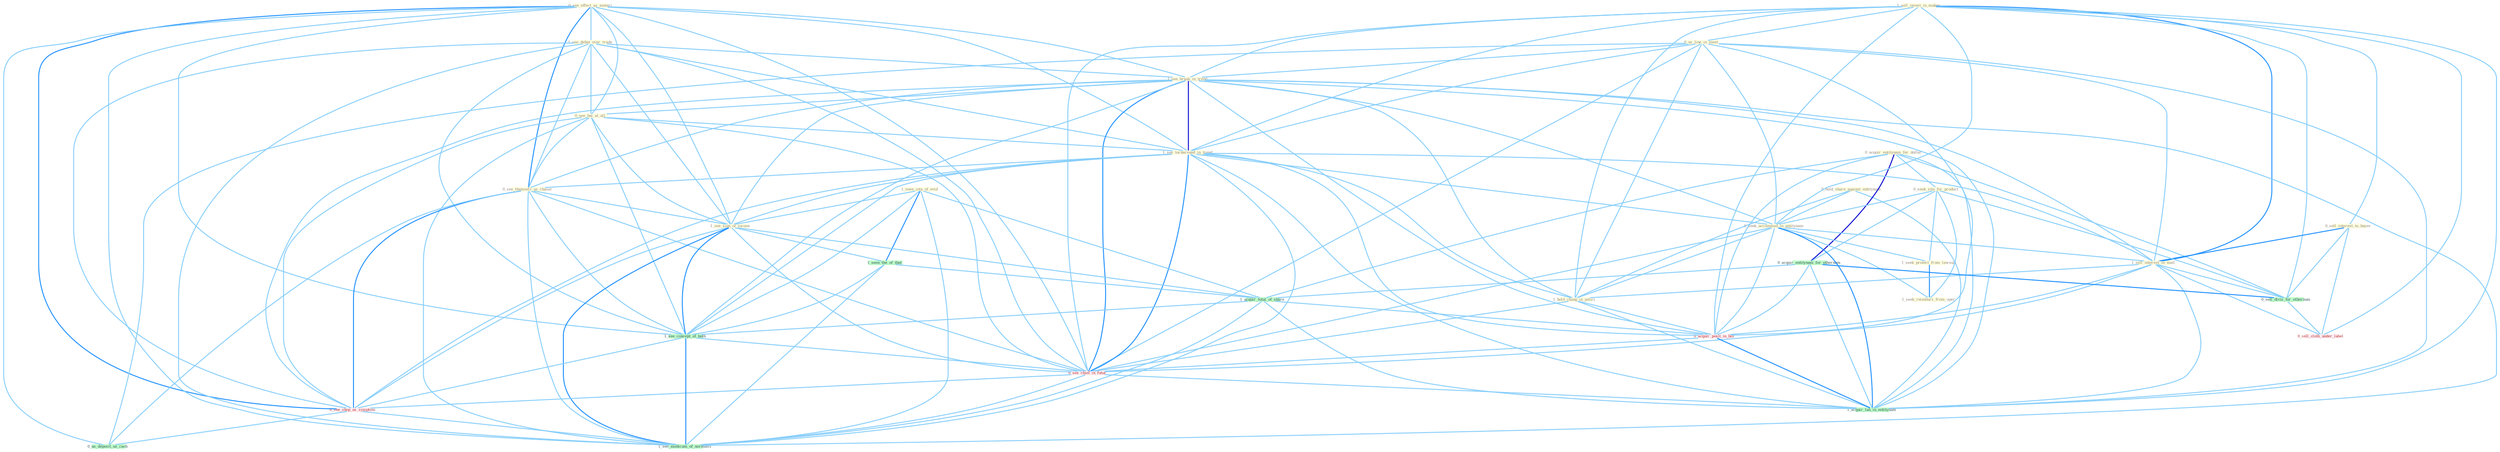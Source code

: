 Graph G{ 
    node
    [shape=polygon,style=filled,width=.5,height=.06,color="#BDFCC9",fixedsize=true,fontsize=4,
    fontcolor="#2f4f4f"];
    {node
    [color="#ffffe0", fontcolor="#8b7d6b"] "0_hold_share_against_entitynam " "0_acquir_entitynam_for_dollar " "1_sell_invest_in_maker " "0_see_effect_as_materi " "1_see_debat_over_trade " "0_us_line_in_meet " "1_see_break_in_trend " "0_see_bui_at_all " "1_see_turnaround_in_trend " "1_seen_iota_of_evid " "0_sell_interest_to_buyer " "0_seek_site_for_product " "0_seek_accommod_in_entitynam " "1_seek_protect_from_lawsuit " "0_see_themselv_as_chaser " "1_see_sign_of_swoon " "1_sell_interest_in_mall " "1_hold_chang_in_polici " "1_seek_reimburs_from_oper "}
{node [color="#fff0f5", fontcolor="#b22222"] "0_sell_cloth_under_label " "0_acquir_posit_in_bid " "0_see_chief_in_futur " "0_see_shop_as_symptom "}
edge [color="#B0E2FF"];

	"0_hold_share_against_entitynam " -- "0_seek_accommod_in_entitynam " [w="1", color="#87cefa" ];
	"0_hold_share_against_entitynam " -- "1_hold_chang_in_polici " [w="1", color="#87cefa" ];
	"0_hold_share_against_entitynam " -- "1_acquir_lab_in_entitynam " [w="1", color="#87cefa" ];
	"0_acquir_entitynam_for_dollar " -- "0_seek_site_for_product " [w="1", color="#87cefa" ];
	"0_acquir_entitynam_for_dollar " -- "0_acquir_entitynam_for_othernum " [w="3", color="#0000cd" , len=0.6];
	"0_acquir_entitynam_for_dollar " -- "0_sell_divis_for_othernum " [w="1", color="#87cefa" ];
	"0_acquir_entitynam_for_dollar " -- "1_acquir_total_of_share " [w="1", color="#87cefa" ];
	"0_acquir_entitynam_for_dollar " -- "0_acquir_posit_in_bid " [w="1", color="#87cefa" ];
	"0_acquir_entitynam_for_dollar " -- "1_acquir_lab_in_entitynam " [w="1", color="#87cefa" ];
	"1_sell_invest_in_maker " -- "0_us_line_in_meet " [w="1", color="#87cefa" ];
	"1_sell_invest_in_maker " -- "1_see_break_in_trend " [w="1", color="#87cefa" ];
	"1_sell_invest_in_maker " -- "1_see_turnaround_in_trend " [w="1", color="#87cefa" ];
	"1_sell_invest_in_maker " -- "0_sell_interest_to_buyer " [w="1", color="#87cefa" ];
	"1_sell_invest_in_maker " -- "0_seek_accommod_in_entitynam " [w="1", color="#87cefa" ];
	"1_sell_invest_in_maker " -- "1_sell_interest_in_mall " [w="2", color="#1e90ff" , len=0.8];
	"1_sell_invest_in_maker " -- "1_hold_chang_in_polici " [w="1", color="#87cefa" ];
	"1_sell_invest_in_maker " -- "0_sell_divis_for_othernum " [w="1", color="#87cefa" ];
	"1_sell_invest_in_maker " -- "0_sell_cloth_under_label " [w="1", color="#87cefa" ];
	"1_sell_invest_in_maker " -- "0_acquir_posit_in_bid " [w="1", color="#87cefa" ];
	"1_sell_invest_in_maker " -- "0_see_chief_in_futur " [w="1", color="#87cefa" ];
	"1_sell_invest_in_maker " -- "1_acquir_lab_in_entitynam " [w="1", color="#87cefa" ];
	"0_see_effect_as_materi " -- "1_see_debat_over_trade " [w="1", color="#87cefa" ];
	"0_see_effect_as_materi " -- "1_see_break_in_trend " [w="1", color="#87cefa" ];
	"0_see_effect_as_materi " -- "0_see_bui_at_all " [w="1", color="#87cefa" ];
	"0_see_effect_as_materi " -- "1_see_turnaround_in_trend " [w="1", color="#87cefa" ];
	"0_see_effect_as_materi " -- "0_see_themselv_as_chaser " [w="2", color="#1e90ff" , len=0.8];
	"0_see_effect_as_materi " -- "1_see_sign_of_swoon " [w="1", color="#87cefa" ];
	"0_see_effect_as_materi " -- "1_see_concept_of_both " [w="1", color="#87cefa" ];
	"0_see_effect_as_materi " -- "0_see_chief_in_futur " [w="1", color="#87cefa" ];
	"0_see_effect_as_materi " -- "0_see_shop_as_symptom " [w="2", color="#1e90ff" , len=0.8];
	"0_see_effect_as_materi " -- "0_us_deposit_as_cach " [w="1", color="#87cefa" ];
	"0_see_effect_as_materi " -- "1_see_modicum_of_normalci " [w="1", color="#87cefa" ];
	"1_see_debat_over_trade " -- "1_see_break_in_trend " [w="1", color="#87cefa" ];
	"1_see_debat_over_trade " -- "0_see_bui_at_all " [w="1", color="#87cefa" ];
	"1_see_debat_over_trade " -- "1_see_turnaround_in_trend " [w="1", color="#87cefa" ];
	"1_see_debat_over_trade " -- "0_see_themselv_as_chaser " [w="1", color="#87cefa" ];
	"1_see_debat_over_trade " -- "1_see_sign_of_swoon " [w="1", color="#87cefa" ];
	"1_see_debat_over_trade " -- "1_see_concept_of_both " [w="1", color="#87cefa" ];
	"1_see_debat_over_trade " -- "0_see_chief_in_futur " [w="1", color="#87cefa" ];
	"1_see_debat_over_trade " -- "0_see_shop_as_symptom " [w="1", color="#87cefa" ];
	"1_see_debat_over_trade " -- "1_see_modicum_of_normalci " [w="1", color="#87cefa" ];
	"0_us_line_in_meet " -- "1_see_break_in_trend " [w="1", color="#87cefa" ];
	"0_us_line_in_meet " -- "1_see_turnaround_in_trend " [w="1", color="#87cefa" ];
	"0_us_line_in_meet " -- "0_seek_accommod_in_entitynam " [w="1", color="#87cefa" ];
	"0_us_line_in_meet " -- "1_sell_interest_in_mall " [w="1", color="#87cefa" ];
	"0_us_line_in_meet " -- "1_hold_chang_in_polici " [w="1", color="#87cefa" ];
	"0_us_line_in_meet " -- "0_acquir_posit_in_bid " [w="1", color="#87cefa" ];
	"0_us_line_in_meet " -- "0_see_chief_in_futur " [w="1", color="#87cefa" ];
	"0_us_line_in_meet " -- "1_acquir_lab_in_entitynam " [w="1", color="#87cefa" ];
	"0_us_line_in_meet " -- "0_us_deposit_as_cach " [w="1", color="#87cefa" ];
	"1_see_break_in_trend " -- "0_see_bui_at_all " [w="1", color="#87cefa" ];
	"1_see_break_in_trend " -- "1_see_turnaround_in_trend " [w="3", color="#0000cd" , len=0.6];
	"1_see_break_in_trend " -- "0_seek_accommod_in_entitynam " [w="1", color="#87cefa" ];
	"1_see_break_in_trend " -- "0_see_themselv_as_chaser " [w="1", color="#87cefa" ];
	"1_see_break_in_trend " -- "1_see_sign_of_swoon " [w="1", color="#87cefa" ];
	"1_see_break_in_trend " -- "1_sell_interest_in_mall " [w="1", color="#87cefa" ];
	"1_see_break_in_trend " -- "1_hold_chang_in_polici " [w="1", color="#87cefa" ];
	"1_see_break_in_trend " -- "0_acquir_posit_in_bid " [w="1", color="#87cefa" ];
	"1_see_break_in_trend " -- "1_see_concept_of_both " [w="1", color="#87cefa" ];
	"1_see_break_in_trend " -- "0_see_chief_in_futur " [w="2", color="#1e90ff" , len=0.8];
	"1_see_break_in_trend " -- "0_see_shop_as_symptom " [w="1", color="#87cefa" ];
	"1_see_break_in_trend " -- "1_acquir_lab_in_entitynam " [w="1", color="#87cefa" ];
	"1_see_break_in_trend " -- "1_see_modicum_of_normalci " [w="1", color="#87cefa" ];
	"0_see_bui_at_all " -- "1_see_turnaround_in_trend " [w="1", color="#87cefa" ];
	"0_see_bui_at_all " -- "0_see_themselv_as_chaser " [w="1", color="#87cefa" ];
	"0_see_bui_at_all " -- "1_see_sign_of_swoon " [w="1", color="#87cefa" ];
	"0_see_bui_at_all " -- "1_see_concept_of_both " [w="1", color="#87cefa" ];
	"0_see_bui_at_all " -- "0_see_chief_in_futur " [w="1", color="#87cefa" ];
	"0_see_bui_at_all " -- "0_see_shop_as_symptom " [w="1", color="#87cefa" ];
	"0_see_bui_at_all " -- "1_see_modicum_of_normalci " [w="1", color="#87cefa" ];
	"1_see_turnaround_in_trend " -- "0_seek_accommod_in_entitynam " [w="1", color="#87cefa" ];
	"1_see_turnaround_in_trend " -- "0_see_themselv_as_chaser " [w="1", color="#87cefa" ];
	"1_see_turnaround_in_trend " -- "1_see_sign_of_swoon " [w="1", color="#87cefa" ];
	"1_see_turnaround_in_trend " -- "1_sell_interest_in_mall " [w="1", color="#87cefa" ];
	"1_see_turnaround_in_trend " -- "1_hold_chang_in_polici " [w="1", color="#87cefa" ];
	"1_see_turnaround_in_trend " -- "0_acquir_posit_in_bid " [w="1", color="#87cefa" ];
	"1_see_turnaround_in_trend " -- "1_see_concept_of_both " [w="1", color="#87cefa" ];
	"1_see_turnaround_in_trend " -- "0_see_chief_in_futur " [w="2", color="#1e90ff" , len=0.8];
	"1_see_turnaround_in_trend " -- "0_see_shop_as_symptom " [w="1", color="#87cefa" ];
	"1_see_turnaround_in_trend " -- "1_acquir_lab_in_entitynam " [w="1", color="#87cefa" ];
	"1_see_turnaround_in_trend " -- "1_see_modicum_of_normalci " [w="1", color="#87cefa" ];
	"1_seen_iota_of_evid " -- "1_see_sign_of_swoon " [w="1", color="#87cefa" ];
	"1_seen_iota_of_evid " -- "1_seen_the_of_that " [w="2", color="#1e90ff" , len=0.8];
	"1_seen_iota_of_evid " -- "1_acquir_total_of_share " [w="1", color="#87cefa" ];
	"1_seen_iota_of_evid " -- "1_see_concept_of_both " [w="1", color="#87cefa" ];
	"1_seen_iota_of_evid " -- "1_see_modicum_of_normalci " [w="1", color="#87cefa" ];
	"0_sell_interest_to_buyer " -- "1_sell_interest_in_mall " [w="2", color="#1e90ff" , len=0.8];
	"0_sell_interest_to_buyer " -- "0_sell_divis_for_othernum " [w="1", color="#87cefa" ];
	"0_sell_interest_to_buyer " -- "0_sell_cloth_under_label " [w="1", color="#87cefa" ];
	"0_seek_site_for_product " -- "0_seek_accommod_in_entitynam " [w="1", color="#87cefa" ];
	"0_seek_site_for_product " -- "1_seek_protect_from_lawsuit " [w="1", color="#87cefa" ];
	"0_seek_site_for_product " -- "1_seek_reimburs_from_oper " [w="1", color="#87cefa" ];
	"0_seek_site_for_product " -- "0_acquir_entitynam_for_othernum " [w="1", color="#87cefa" ];
	"0_seek_site_for_product " -- "0_sell_divis_for_othernum " [w="1", color="#87cefa" ];
	"0_seek_accommod_in_entitynam " -- "1_seek_protect_from_lawsuit " [w="1", color="#87cefa" ];
	"0_seek_accommod_in_entitynam " -- "1_sell_interest_in_mall " [w="1", color="#87cefa" ];
	"0_seek_accommod_in_entitynam " -- "1_hold_chang_in_polici " [w="1", color="#87cefa" ];
	"0_seek_accommod_in_entitynam " -- "1_seek_reimburs_from_oper " [w="1", color="#87cefa" ];
	"0_seek_accommod_in_entitynam " -- "0_acquir_posit_in_bid " [w="1", color="#87cefa" ];
	"0_seek_accommod_in_entitynam " -- "0_see_chief_in_futur " [w="1", color="#87cefa" ];
	"0_seek_accommod_in_entitynam " -- "1_acquir_lab_in_entitynam " [w="2", color="#1e90ff" , len=0.8];
	"1_seek_protect_from_lawsuit " -- "1_seek_reimburs_from_oper " [w="2", color="#1e90ff" , len=0.8];
	"0_see_themselv_as_chaser " -- "1_see_sign_of_swoon " [w="1", color="#87cefa" ];
	"0_see_themselv_as_chaser " -- "1_see_concept_of_both " [w="1", color="#87cefa" ];
	"0_see_themselv_as_chaser " -- "0_see_chief_in_futur " [w="1", color="#87cefa" ];
	"0_see_themselv_as_chaser " -- "0_see_shop_as_symptom " [w="2", color="#1e90ff" , len=0.8];
	"0_see_themselv_as_chaser " -- "0_us_deposit_as_cach " [w="1", color="#87cefa" ];
	"0_see_themselv_as_chaser " -- "1_see_modicum_of_normalci " [w="1", color="#87cefa" ];
	"1_see_sign_of_swoon " -- "1_seen_the_of_that " [w="1", color="#87cefa" ];
	"1_see_sign_of_swoon " -- "1_acquir_total_of_share " [w="1", color="#87cefa" ];
	"1_see_sign_of_swoon " -- "1_see_concept_of_both " [w="2", color="#1e90ff" , len=0.8];
	"1_see_sign_of_swoon " -- "0_see_chief_in_futur " [w="1", color="#87cefa" ];
	"1_see_sign_of_swoon " -- "0_see_shop_as_symptom " [w="1", color="#87cefa" ];
	"1_see_sign_of_swoon " -- "1_see_modicum_of_normalci " [w="2", color="#1e90ff" , len=0.8];
	"1_sell_interest_in_mall " -- "1_hold_chang_in_polici " [w="1", color="#87cefa" ];
	"1_sell_interest_in_mall " -- "0_sell_divis_for_othernum " [w="1", color="#87cefa" ];
	"1_sell_interest_in_mall " -- "0_sell_cloth_under_label " [w="1", color="#87cefa" ];
	"1_sell_interest_in_mall " -- "0_acquir_posit_in_bid " [w="1", color="#87cefa" ];
	"1_sell_interest_in_mall " -- "0_see_chief_in_futur " [w="1", color="#87cefa" ];
	"1_sell_interest_in_mall " -- "1_acquir_lab_in_entitynam " [w="1", color="#87cefa" ];
	"1_hold_chang_in_polici " -- "0_acquir_posit_in_bid " [w="1", color="#87cefa" ];
	"1_hold_chang_in_polici " -- "0_see_chief_in_futur " [w="1", color="#87cefa" ];
	"1_hold_chang_in_polici " -- "1_acquir_lab_in_entitynam " [w="1", color="#87cefa" ];
	"0_acquir_entitynam_for_othernum " -- "0_sell_divis_for_othernum " [w="2", color="#1e90ff" , len=0.8];
	"0_acquir_entitynam_for_othernum " -- "1_acquir_total_of_share " [w="1", color="#87cefa" ];
	"0_acquir_entitynam_for_othernum " -- "0_acquir_posit_in_bid " [w="1", color="#87cefa" ];
	"0_acquir_entitynam_for_othernum " -- "1_acquir_lab_in_entitynam " [w="1", color="#87cefa" ];
	"1_seen_the_of_that " -- "1_acquir_total_of_share " [w="1", color="#87cefa" ];
	"1_seen_the_of_that " -- "1_see_concept_of_both " [w="1", color="#87cefa" ];
	"1_seen_the_of_that " -- "1_see_modicum_of_normalci " [w="1", color="#87cefa" ];
	"0_sell_divis_for_othernum " -- "0_sell_cloth_under_label " [w="1", color="#87cefa" ];
	"1_acquir_total_of_share " -- "0_acquir_posit_in_bid " [w="1", color="#87cefa" ];
	"1_acquir_total_of_share " -- "1_see_concept_of_both " [w="1", color="#87cefa" ];
	"1_acquir_total_of_share " -- "1_acquir_lab_in_entitynam " [w="1", color="#87cefa" ];
	"1_acquir_total_of_share " -- "1_see_modicum_of_normalci " [w="1", color="#87cefa" ];
	"0_acquir_posit_in_bid " -- "0_see_chief_in_futur " [w="1", color="#87cefa" ];
	"0_acquir_posit_in_bid " -- "1_acquir_lab_in_entitynam " [w="2", color="#1e90ff" , len=0.8];
	"1_see_concept_of_both " -- "0_see_chief_in_futur " [w="1", color="#87cefa" ];
	"1_see_concept_of_both " -- "0_see_shop_as_symptom " [w="1", color="#87cefa" ];
	"1_see_concept_of_both " -- "1_see_modicum_of_normalci " [w="2", color="#1e90ff" , len=0.8];
	"0_see_chief_in_futur " -- "0_see_shop_as_symptom " [w="1", color="#87cefa" ];
	"0_see_chief_in_futur " -- "1_acquir_lab_in_entitynam " [w="1", color="#87cefa" ];
	"0_see_chief_in_futur " -- "1_see_modicum_of_normalci " [w="1", color="#87cefa" ];
	"0_see_shop_as_symptom " -- "0_us_deposit_as_cach " [w="1", color="#87cefa" ];
	"0_see_shop_as_symptom " -- "1_see_modicum_of_normalci " [w="1", color="#87cefa" ];
}